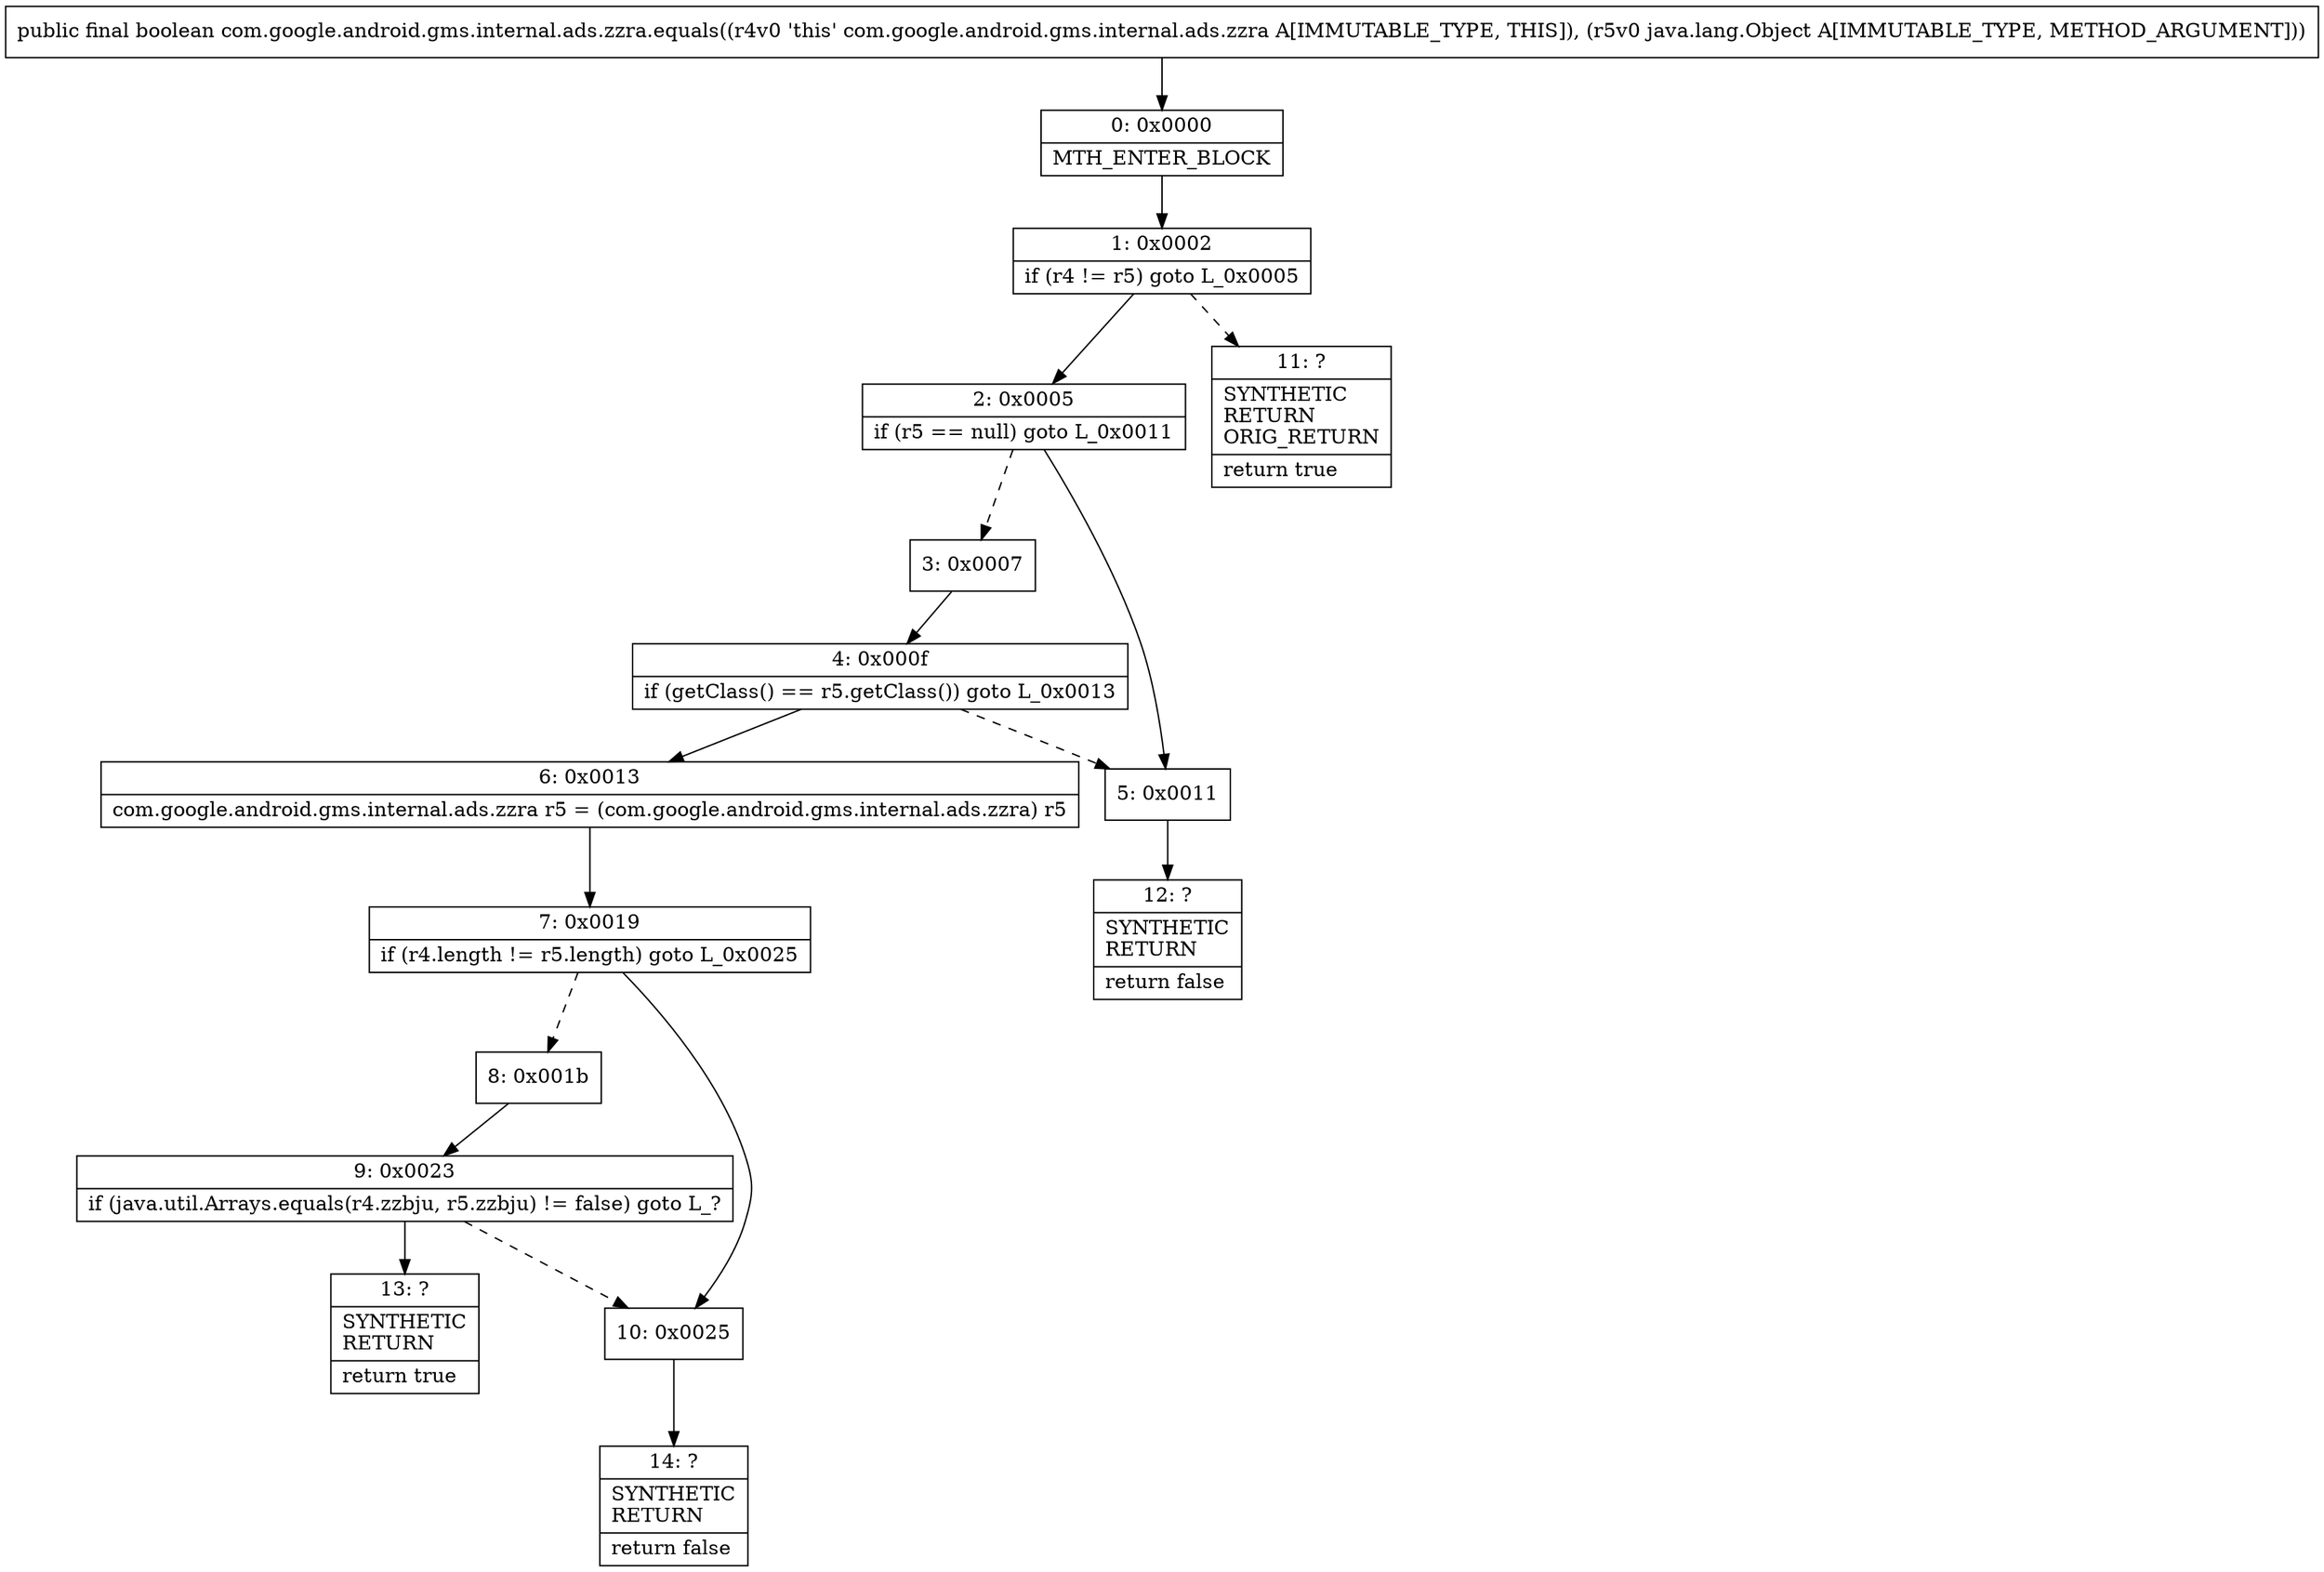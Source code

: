 digraph "CFG forcom.google.android.gms.internal.ads.zzra.equals(Ljava\/lang\/Object;)Z" {
Node_0 [shape=record,label="{0\:\ 0x0000|MTH_ENTER_BLOCK\l}"];
Node_1 [shape=record,label="{1\:\ 0x0002|if (r4 != r5) goto L_0x0005\l}"];
Node_2 [shape=record,label="{2\:\ 0x0005|if (r5 == null) goto L_0x0011\l}"];
Node_3 [shape=record,label="{3\:\ 0x0007}"];
Node_4 [shape=record,label="{4\:\ 0x000f|if (getClass() == r5.getClass()) goto L_0x0013\l}"];
Node_5 [shape=record,label="{5\:\ 0x0011}"];
Node_6 [shape=record,label="{6\:\ 0x0013|com.google.android.gms.internal.ads.zzra r5 = (com.google.android.gms.internal.ads.zzra) r5\l}"];
Node_7 [shape=record,label="{7\:\ 0x0019|if (r4.length != r5.length) goto L_0x0025\l}"];
Node_8 [shape=record,label="{8\:\ 0x001b}"];
Node_9 [shape=record,label="{9\:\ 0x0023|if (java.util.Arrays.equals(r4.zzbju, r5.zzbju) != false) goto L_?\l}"];
Node_10 [shape=record,label="{10\:\ 0x0025}"];
Node_11 [shape=record,label="{11\:\ ?|SYNTHETIC\lRETURN\lORIG_RETURN\l|return true\l}"];
Node_12 [shape=record,label="{12\:\ ?|SYNTHETIC\lRETURN\l|return false\l}"];
Node_13 [shape=record,label="{13\:\ ?|SYNTHETIC\lRETURN\l|return true\l}"];
Node_14 [shape=record,label="{14\:\ ?|SYNTHETIC\lRETURN\l|return false\l}"];
MethodNode[shape=record,label="{public final boolean com.google.android.gms.internal.ads.zzra.equals((r4v0 'this' com.google.android.gms.internal.ads.zzra A[IMMUTABLE_TYPE, THIS]), (r5v0 java.lang.Object A[IMMUTABLE_TYPE, METHOD_ARGUMENT])) }"];
MethodNode -> Node_0;
Node_0 -> Node_1;
Node_1 -> Node_2;
Node_1 -> Node_11[style=dashed];
Node_2 -> Node_3[style=dashed];
Node_2 -> Node_5;
Node_3 -> Node_4;
Node_4 -> Node_5[style=dashed];
Node_4 -> Node_6;
Node_5 -> Node_12;
Node_6 -> Node_7;
Node_7 -> Node_8[style=dashed];
Node_7 -> Node_10;
Node_8 -> Node_9;
Node_9 -> Node_10[style=dashed];
Node_9 -> Node_13;
Node_10 -> Node_14;
}

